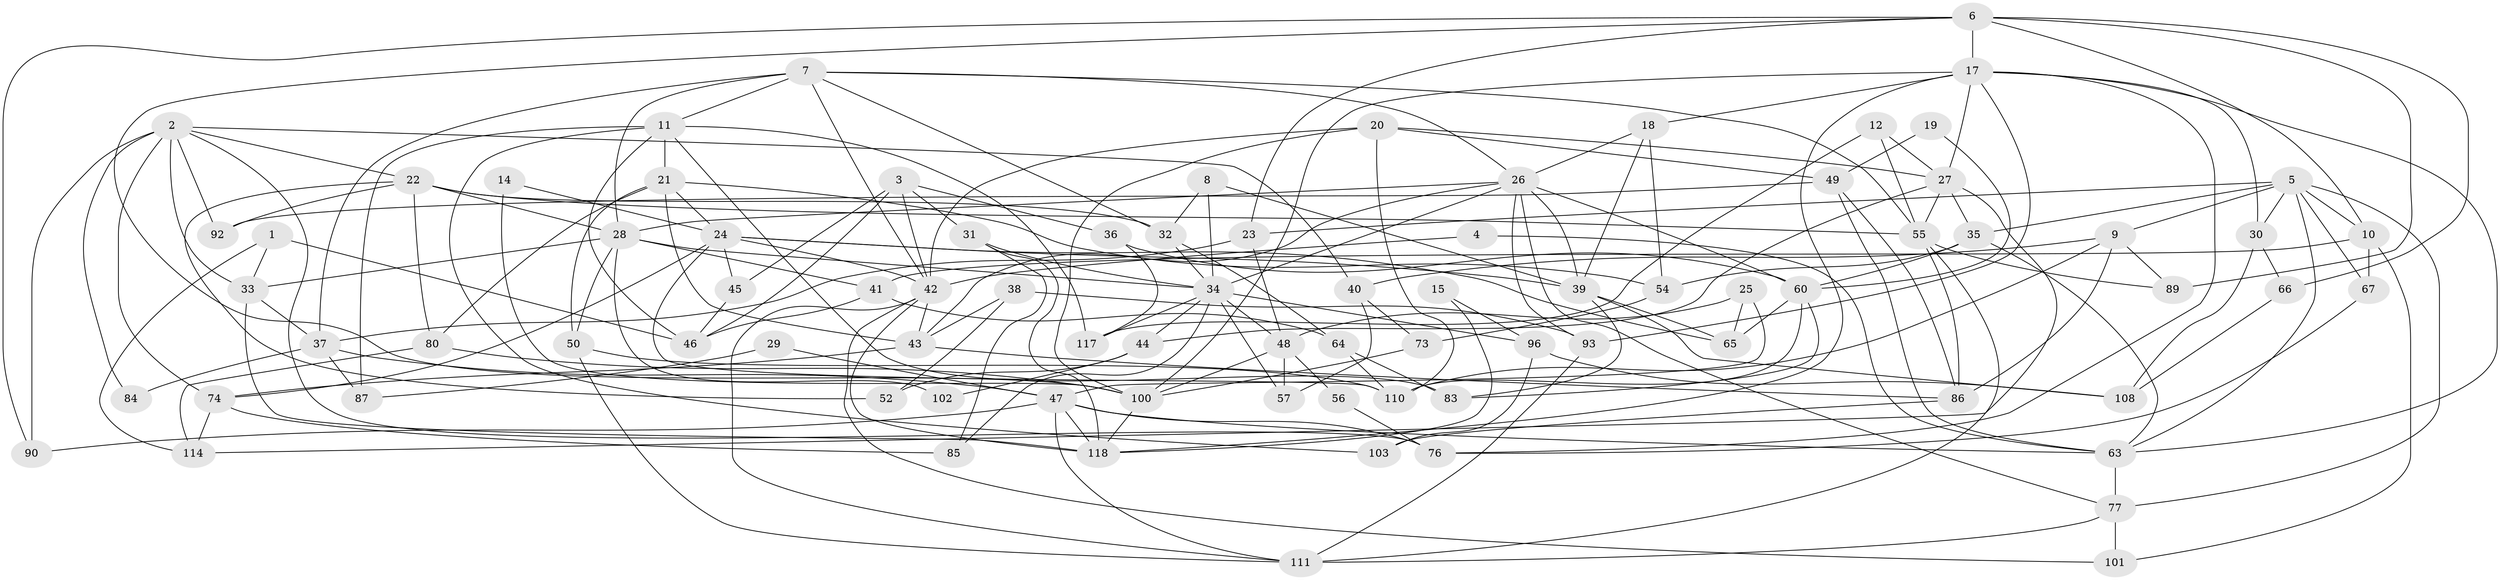 // Generated by graph-tools (version 1.1) at 2025/52/02/27/25 19:52:06]
// undirected, 84 vertices, 201 edges
graph export_dot {
graph [start="1"]
  node [color=gray90,style=filled];
  1;
  2 [super="+61"];
  3;
  4;
  5 [super="+71"];
  6;
  7 [super="+16"];
  8;
  9 [super="+107"];
  10 [super="+13"];
  11 [super="+78"];
  12;
  14;
  15;
  17 [super="+82"];
  18;
  19;
  20;
  21 [super="+88"];
  22 [super="+72"];
  23 [super="+104"];
  24 [super="+53"];
  25;
  26 [super="+98"];
  27 [super="+70"];
  28 [super="+113"];
  29;
  30 [super="+97"];
  31 [super="+59"];
  32;
  33 [super="+79"];
  34 [super="+112"];
  35 [super="+51"];
  36;
  37 [super="+94"];
  38;
  39;
  40;
  41;
  42 [super="+58"];
  43 [super="+81"];
  44;
  45 [super="+95"];
  46;
  47 [super="+109"];
  48 [super="+115"];
  49 [super="+105"];
  50 [super="+62"];
  52;
  54;
  55 [super="+75"];
  56;
  57;
  60 [super="+68"];
  63 [super="+69"];
  64 [super="+99"];
  65;
  66;
  67;
  73;
  74;
  76;
  77;
  80;
  83;
  84;
  85;
  86 [super="+91"];
  87;
  89;
  90;
  92;
  93 [super="+120"];
  96;
  100 [super="+106"];
  101;
  102;
  103;
  108;
  110;
  111 [super="+116"];
  114;
  117;
  118 [super="+119"];
  1 -- 114;
  1 -- 46;
  1 -- 33;
  2 -- 76;
  2 -- 74;
  2 -- 40;
  2 -- 92;
  2 -- 33;
  2 -- 84;
  2 -- 90;
  2 -- 22;
  3 -- 36;
  3 -- 42;
  3 -- 31;
  3 -- 46;
  3 -- 45;
  4 -- 63;
  4 -- 42;
  5 -- 63;
  5 -- 67;
  5 -- 10;
  5 -- 77;
  5 -- 30;
  5 -- 9;
  5 -- 35;
  5 -- 23;
  6 -- 90;
  6 -- 66;
  6 -- 89;
  6 -- 100;
  6 -- 10;
  6 -- 17;
  6 -- 23;
  7 -- 42;
  7 -- 37;
  7 -- 28;
  7 -- 32;
  7 -- 26;
  7 -- 11;
  7 -- 55;
  8 -- 39;
  8 -- 32;
  8 -- 34;
  9 -- 40;
  9 -- 110;
  9 -- 89;
  9 -- 86;
  10 -- 41;
  10 -- 101;
  10 -- 67;
  11 -- 87;
  11 -- 83;
  11 -- 117;
  11 -- 103;
  11 -- 46;
  11 -- 21;
  12 -- 117;
  12 -- 55;
  12 -- 27;
  14 -- 100;
  14 -- 24;
  15 -- 96;
  15 -- 118;
  17 -- 18;
  17 -- 27;
  17 -- 30;
  17 -- 63;
  17 -- 100 [weight=2];
  17 -- 118;
  17 -- 76;
  17 -- 93;
  18 -- 39;
  18 -- 26;
  18 -- 54;
  19 -- 49;
  19 -- 60;
  20 -- 110;
  20 -- 100;
  20 -- 27;
  20 -- 42;
  20 -- 49;
  21 -- 54;
  21 -- 80;
  21 -- 43;
  21 -- 50;
  21 -- 24;
  22 -- 80;
  22 -- 32;
  22 -- 52;
  22 -- 55;
  22 -- 28;
  22 -- 92;
  23 -- 48;
  23 -- 37;
  24 -- 39;
  24 -- 45;
  24 -- 110;
  24 -- 65;
  24 -- 74;
  24 -- 42;
  25 -- 65;
  25 -- 48;
  25 -- 47;
  26 -- 77;
  26 -- 39;
  26 -- 43;
  26 -- 93;
  26 -- 34;
  26 -- 60;
  26 -- 28;
  27 -- 55;
  27 -- 35;
  27 -- 114;
  27 -- 44;
  28 -- 33;
  28 -- 41;
  28 -- 102;
  28 -- 50;
  28 -- 34;
  29 -- 87;
  29 -- 47;
  30 -- 66;
  30 -- 108;
  31 -- 85;
  31 -- 34;
  31 -- 118;
  32 -- 34;
  32 -- 64;
  33 -- 118;
  33 -- 37;
  34 -- 44;
  34 -- 48;
  34 -- 57;
  34 -- 96;
  34 -- 85;
  34 -- 117;
  35 -- 60;
  35 -- 63;
  35 -- 54;
  36 -- 117;
  36 -- 60;
  37 -- 84;
  37 -- 87;
  37 -- 47;
  38 -- 52;
  38 -- 93;
  38 -- 43;
  39 -- 108;
  39 -- 65;
  39 -- 83;
  40 -- 73;
  40 -- 57;
  41 -- 46;
  41 -- 64;
  42 -- 118;
  42 -- 101;
  42 -- 43;
  42 -- 111;
  43 -- 74;
  43 -- 86;
  44 -- 52;
  44 -- 102;
  45 -- 46;
  47 -- 76;
  47 -- 90;
  47 -- 118;
  47 -- 63;
  47 -- 111;
  48 -- 100;
  48 -- 56;
  48 -- 57;
  49 -- 86;
  49 -- 92;
  49 -- 63;
  50 -- 110;
  50 -- 111;
  54 -- 73;
  55 -- 111;
  55 -- 86;
  55 -- 89;
  56 -- 76;
  60 -- 110 [weight=2];
  60 -- 65;
  60 -- 83;
  63 -- 77;
  64 -- 110;
  64 -- 83;
  66 -- 108;
  67 -- 76;
  73 -- 100;
  74 -- 85;
  74 -- 114;
  77 -- 101;
  77 -- 111;
  80 -- 114;
  80 -- 100;
  86 -- 103;
  93 -- 111;
  96 -- 103;
  96 -- 108;
  100 -- 118;
}
